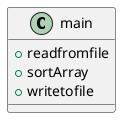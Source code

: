 @startuml
'https://plantuml.com/class-diagram

class main{
    + readfromfile
    + sortArray
    + writetofile
}


@enduml